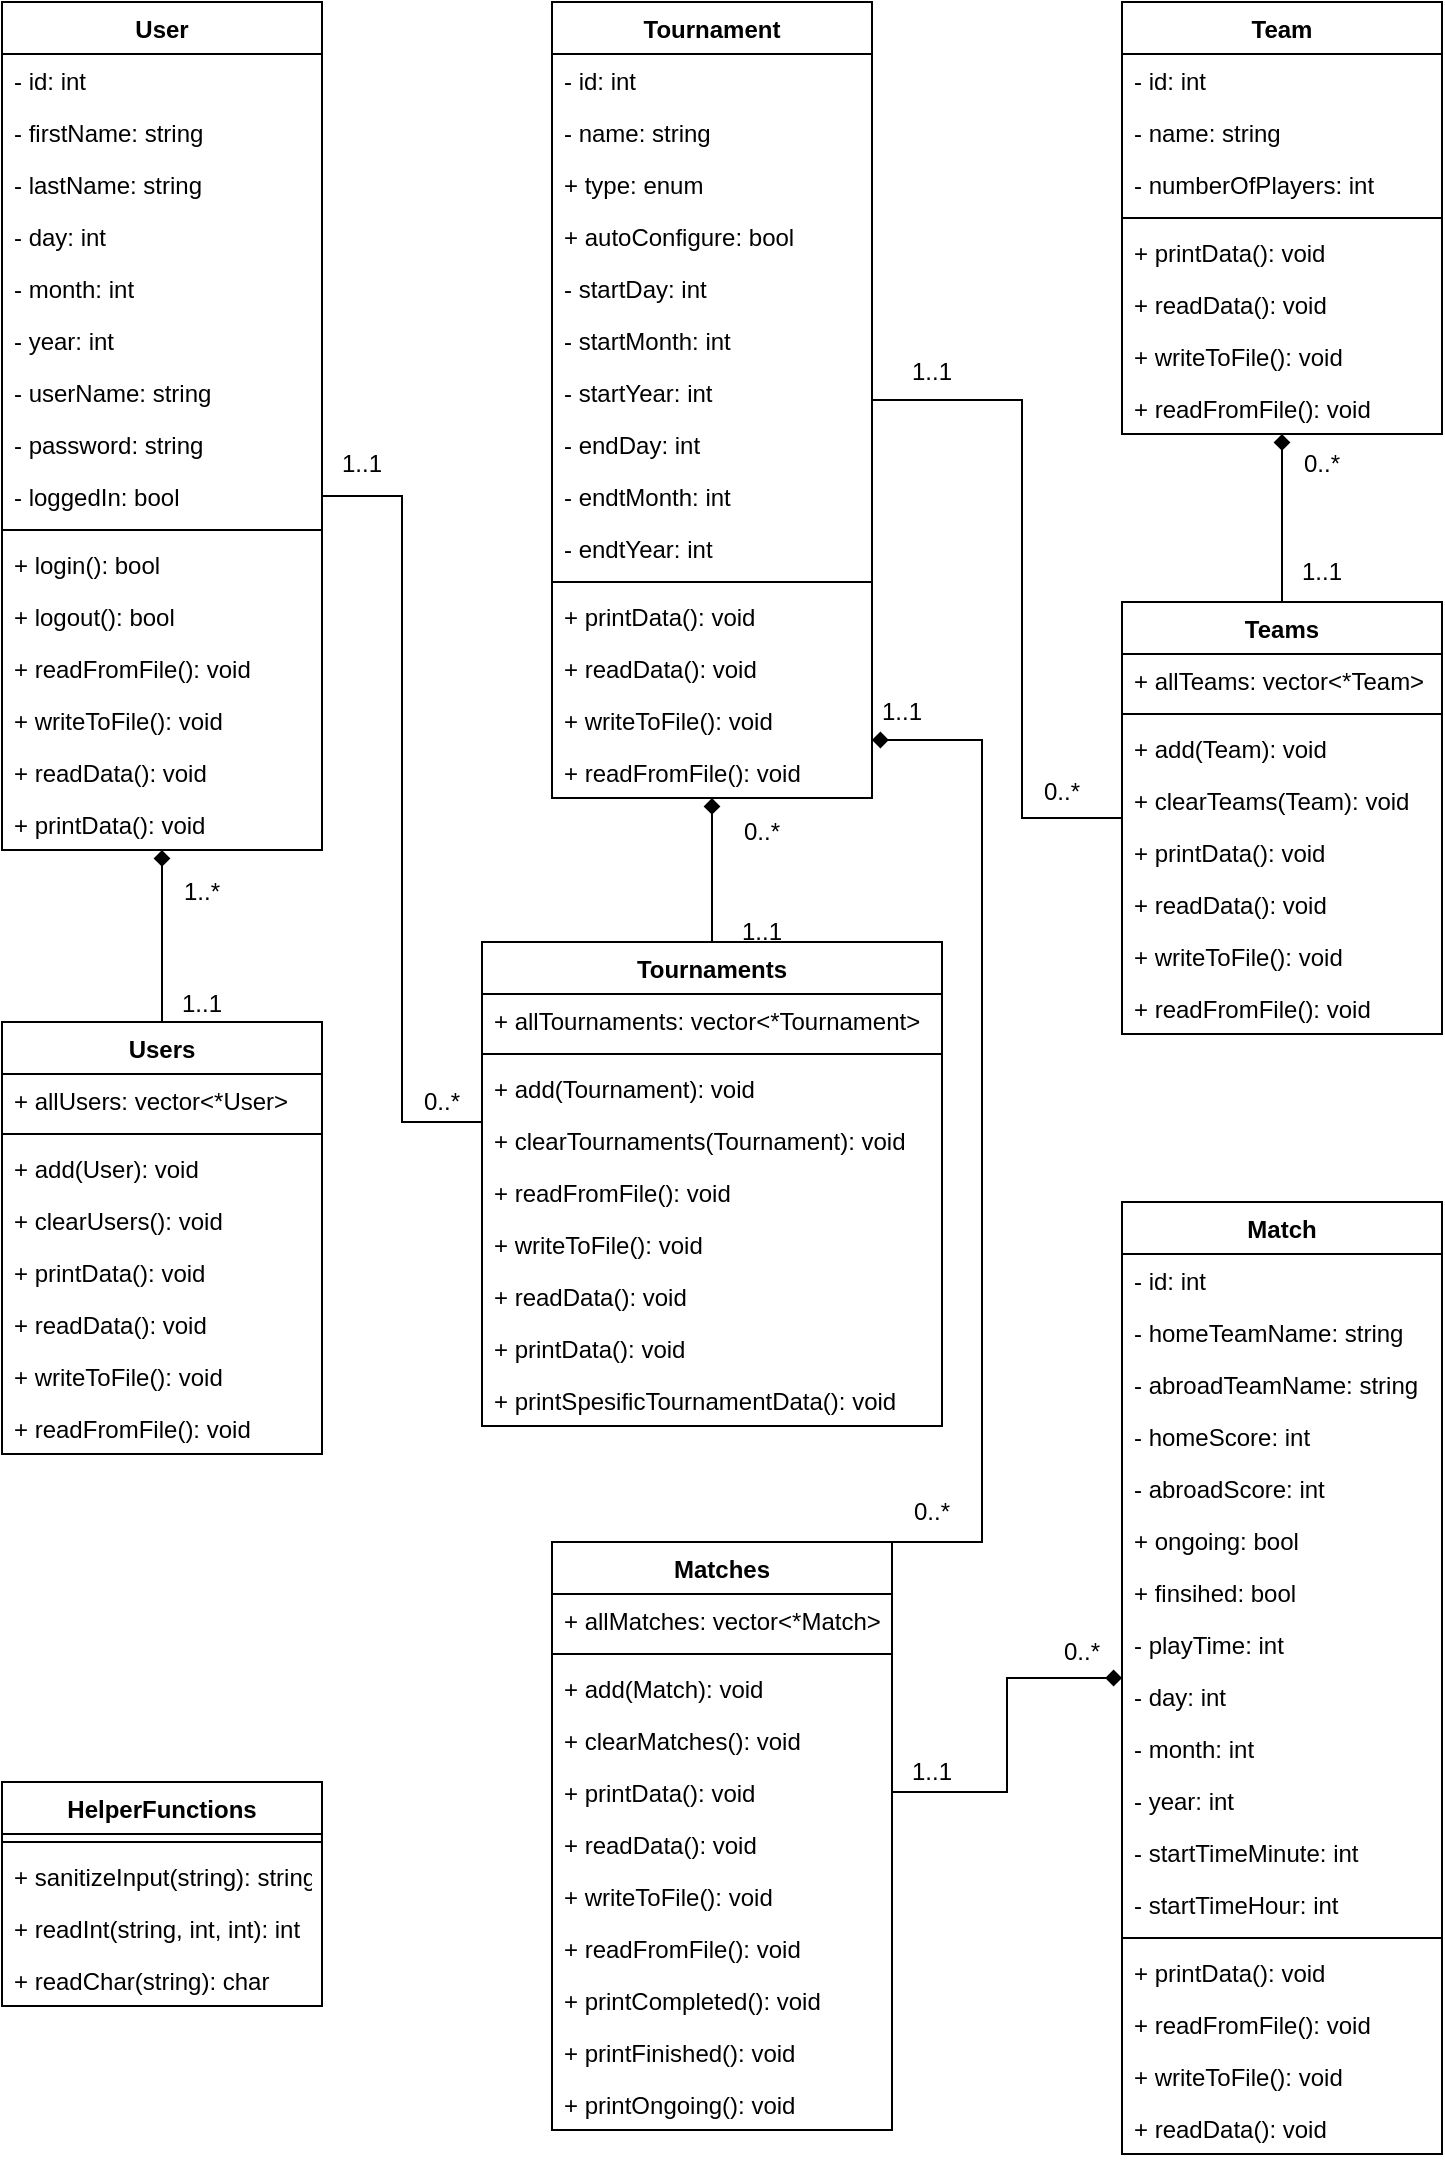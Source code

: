<mxfile version="17.0.0" type="device"><diagram id="5EaNAj9hQ0QKH_b3fFml" name="Page-1"><mxGraphModel dx="1222" dy="1044" grid="1" gridSize="10" guides="1" tooltips="1" connect="1" arrows="1" fold="1" page="1" pageScale="1" pageWidth="850" pageHeight="1100" math="0" shadow="0"><root><mxCell id="0"/><mxCell id="1" parent="0"/><mxCell id="9St6YPNGkB5HD_ekMzAi-1" value="User" style="swimlane;fontStyle=1;align=center;verticalAlign=top;childLayout=stackLayout;horizontal=1;startSize=26;horizontalStack=0;resizeParent=1;resizeParentMax=0;resizeLast=0;collapsible=1;marginBottom=0;" parent="1" vertex="1"><mxGeometry width="160" height="424" as="geometry"/></mxCell><mxCell id="9St6YPNGkB5HD_ekMzAi-6" value="- id: int" style="text;strokeColor=none;fillColor=none;align=left;verticalAlign=top;spacingLeft=4;spacingRight=4;overflow=hidden;rotatable=0;points=[[0,0.5],[1,0.5]];portConstraint=eastwest;" parent="9St6YPNGkB5HD_ekMzAi-1" vertex="1"><mxGeometry y="26" width="160" height="26" as="geometry"/></mxCell><mxCell id="9St6YPNGkB5HD_ekMzAi-2" value="- firstName: string" style="text;strokeColor=none;fillColor=none;align=left;verticalAlign=top;spacingLeft=4;spacingRight=4;overflow=hidden;rotatable=0;points=[[0,0.5],[1,0.5]];portConstraint=eastwest;" parent="9St6YPNGkB5HD_ekMzAi-1" vertex="1"><mxGeometry y="52" width="160" height="26" as="geometry"/></mxCell><mxCell id="9St6YPNGkB5HD_ekMzAi-5" value="- lastName: string" style="text;strokeColor=none;fillColor=none;align=left;verticalAlign=top;spacingLeft=4;spacingRight=4;overflow=hidden;rotatable=0;points=[[0,0.5],[1,0.5]];portConstraint=eastwest;" parent="9St6YPNGkB5HD_ekMzAi-1" vertex="1"><mxGeometry y="78" width="160" height="26" as="geometry"/></mxCell><mxCell id="9St6YPNGkB5HD_ekMzAi-7" value="- day: int" style="text;strokeColor=none;fillColor=none;align=left;verticalAlign=top;spacingLeft=4;spacingRight=4;overflow=hidden;rotatable=0;points=[[0,0.5],[1,0.5]];portConstraint=eastwest;" parent="9St6YPNGkB5HD_ekMzAi-1" vertex="1"><mxGeometry y="104" width="160" height="26" as="geometry"/></mxCell><mxCell id="9St6YPNGkB5HD_ekMzAi-8" value="- month: int" style="text;strokeColor=none;fillColor=none;align=left;verticalAlign=top;spacingLeft=4;spacingRight=4;overflow=hidden;rotatable=0;points=[[0,0.5],[1,0.5]];portConstraint=eastwest;" parent="9St6YPNGkB5HD_ekMzAi-1" vertex="1"><mxGeometry y="130" width="160" height="26" as="geometry"/></mxCell><mxCell id="9St6YPNGkB5HD_ekMzAi-9" value="- year: int" style="text;strokeColor=none;fillColor=none;align=left;verticalAlign=top;spacingLeft=4;spacingRight=4;overflow=hidden;rotatable=0;points=[[0,0.5],[1,0.5]];portConstraint=eastwest;" parent="9St6YPNGkB5HD_ekMzAi-1" vertex="1"><mxGeometry y="156" width="160" height="26" as="geometry"/></mxCell><mxCell id="9St6YPNGkB5HD_ekMzAi-10" value="- userName: string" style="text;strokeColor=none;fillColor=none;align=left;verticalAlign=top;spacingLeft=4;spacingRight=4;overflow=hidden;rotatable=0;points=[[0,0.5],[1,0.5]];portConstraint=eastwest;" parent="9St6YPNGkB5HD_ekMzAi-1" vertex="1"><mxGeometry y="182" width="160" height="26" as="geometry"/></mxCell><mxCell id="9St6YPNGkB5HD_ekMzAi-11" value="- password: string" style="text;strokeColor=none;fillColor=none;align=left;verticalAlign=top;spacingLeft=4;spacingRight=4;overflow=hidden;rotatable=0;points=[[0,0.5],[1,0.5]];portConstraint=eastwest;" parent="9St6YPNGkB5HD_ekMzAi-1" vertex="1"><mxGeometry y="208" width="160" height="26" as="geometry"/></mxCell><mxCell id="tJTsJvtGhlIFvIkA7RB7-1" value="- loggedIn: bool" style="text;strokeColor=none;fillColor=none;align=left;verticalAlign=top;spacingLeft=4;spacingRight=4;overflow=hidden;rotatable=0;points=[[0,0.5],[1,0.5]];portConstraint=eastwest;" vertex="1" parent="9St6YPNGkB5HD_ekMzAi-1"><mxGeometry y="234" width="160" height="26" as="geometry"/></mxCell><mxCell id="9St6YPNGkB5HD_ekMzAi-3" value="" style="line;strokeWidth=1;fillColor=none;align=left;verticalAlign=middle;spacingTop=-1;spacingLeft=3;spacingRight=3;rotatable=0;labelPosition=right;points=[];portConstraint=eastwest;" parent="9St6YPNGkB5HD_ekMzAi-1" vertex="1"><mxGeometry y="260" width="160" height="8" as="geometry"/></mxCell><mxCell id="9St6YPNGkB5HD_ekMzAi-4" value="+ login(): bool" style="text;strokeColor=none;fillColor=none;align=left;verticalAlign=top;spacingLeft=4;spacingRight=4;overflow=hidden;rotatable=0;points=[[0,0.5],[1,0.5]];portConstraint=eastwest;" parent="9St6YPNGkB5HD_ekMzAi-1" vertex="1"><mxGeometry y="268" width="160" height="26" as="geometry"/></mxCell><mxCell id="9St6YPNGkB5HD_ekMzAi-17" value="+ logout(): bool" style="text;strokeColor=none;fillColor=none;align=left;verticalAlign=top;spacingLeft=4;spacingRight=4;overflow=hidden;rotatable=0;points=[[0,0.5],[1,0.5]];portConstraint=eastwest;" parent="9St6YPNGkB5HD_ekMzAi-1" vertex="1"><mxGeometry y="294" width="160" height="26" as="geometry"/></mxCell><mxCell id="9St6YPNGkB5HD_ekMzAi-14" value="+ readFromFile(): void" style="text;strokeColor=none;fillColor=none;align=left;verticalAlign=top;spacingLeft=4;spacingRight=4;overflow=hidden;rotatable=0;points=[[0,0.5],[1,0.5]];portConstraint=eastwest;" parent="9St6YPNGkB5HD_ekMzAi-1" vertex="1"><mxGeometry y="320" width="160" height="26" as="geometry"/></mxCell><mxCell id="9St6YPNGkB5HD_ekMzAi-13" value="+ writeToFile(): void" style="text;strokeColor=none;fillColor=none;align=left;verticalAlign=top;spacingLeft=4;spacingRight=4;overflow=hidden;rotatable=0;points=[[0,0.5],[1,0.5]];portConstraint=eastwest;" parent="9St6YPNGkB5HD_ekMzAi-1" vertex="1"><mxGeometry y="346" width="160" height="26" as="geometry"/></mxCell><mxCell id="9St6YPNGkB5HD_ekMzAi-15" value="+ readData(): void" style="text;strokeColor=none;fillColor=none;align=left;verticalAlign=top;spacingLeft=4;spacingRight=4;overflow=hidden;rotatable=0;points=[[0,0.5],[1,0.5]];portConstraint=eastwest;" parent="9St6YPNGkB5HD_ekMzAi-1" vertex="1"><mxGeometry y="372" width="160" height="26" as="geometry"/></mxCell><mxCell id="9St6YPNGkB5HD_ekMzAi-16" value="+ printData(): void" style="text;strokeColor=none;fillColor=none;align=left;verticalAlign=top;spacingLeft=4;spacingRight=4;overflow=hidden;rotatable=0;points=[[0,0.5],[1,0.5]];portConstraint=eastwest;" parent="9St6YPNGkB5HD_ekMzAi-1" vertex="1"><mxGeometry y="398" width="160" height="26" as="geometry"/></mxCell><mxCell id="tJTsJvtGhlIFvIkA7RB7-7" style="edgeStyle=orthogonalEdgeStyle;rounded=0;orthogonalLoop=1;jettySize=auto;html=1;entryX=0.5;entryY=1;entryDx=0;entryDy=0;endArrow=diamond;endFill=1;" edge="1" parent="1" source="9St6YPNGkB5HD_ekMzAi-18" target="9St6YPNGkB5HD_ekMzAi-1"><mxGeometry relative="1" as="geometry"/></mxCell><mxCell id="9St6YPNGkB5HD_ekMzAi-18" value="Users" style="swimlane;fontStyle=1;align=center;verticalAlign=top;childLayout=stackLayout;horizontal=1;startSize=26;horizontalStack=0;resizeParent=1;resizeParentMax=0;resizeLast=0;collapsible=1;marginBottom=0;" parent="1" vertex="1"><mxGeometry y="510" width="160" height="216" as="geometry"/></mxCell><mxCell id="9St6YPNGkB5HD_ekMzAi-19" value="+ allUsers: vector&lt;*User&gt;" style="text;strokeColor=none;fillColor=none;align=left;verticalAlign=top;spacingLeft=4;spacingRight=4;overflow=hidden;rotatable=0;points=[[0,0.5],[1,0.5]];portConstraint=eastwest;" parent="9St6YPNGkB5HD_ekMzAi-18" vertex="1"><mxGeometry y="26" width="160" height="26" as="geometry"/></mxCell><mxCell id="9St6YPNGkB5HD_ekMzAi-20" value="" style="line;strokeWidth=1;fillColor=none;align=left;verticalAlign=middle;spacingTop=-1;spacingLeft=3;spacingRight=3;rotatable=0;labelPosition=right;points=[];portConstraint=eastwest;" parent="9St6YPNGkB5HD_ekMzAi-18" vertex="1"><mxGeometry y="52" width="160" height="8" as="geometry"/></mxCell><mxCell id="9St6YPNGkB5HD_ekMzAi-21" value="+ add(User): void" style="text;strokeColor=none;fillColor=none;align=left;verticalAlign=top;spacingLeft=4;spacingRight=4;overflow=hidden;rotatable=0;points=[[0,0.5],[1,0.5]];portConstraint=eastwest;" parent="9St6YPNGkB5HD_ekMzAi-18" vertex="1"><mxGeometry y="60" width="160" height="26" as="geometry"/></mxCell><mxCell id="9St6YPNGkB5HD_ekMzAi-26" value="+ clearUsers(): void" style="text;strokeColor=none;fillColor=none;align=left;verticalAlign=top;spacingLeft=4;spacingRight=4;overflow=hidden;rotatable=0;points=[[0,0.5],[1,0.5]];portConstraint=eastwest;" parent="9St6YPNGkB5HD_ekMzAi-18" vertex="1"><mxGeometry y="86" width="160" height="26" as="geometry"/></mxCell><mxCell id="tJTsJvtGhlIFvIkA7RB7-5" value="+ printData(): void" style="text;strokeColor=none;fillColor=none;align=left;verticalAlign=top;spacingLeft=4;spacingRight=4;overflow=hidden;rotatable=0;points=[[0,0.5],[1,0.5]];portConstraint=eastwest;" vertex="1" parent="9St6YPNGkB5HD_ekMzAi-18"><mxGeometry y="112" width="160" height="26" as="geometry"/></mxCell><mxCell id="tJTsJvtGhlIFvIkA7RB7-4" value="+ readData(): void" style="text;strokeColor=none;fillColor=none;align=left;verticalAlign=top;spacingLeft=4;spacingRight=4;overflow=hidden;rotatable=0;points=[[0,0.5],[1,0.5]];portConstraint=eastwest;" vertex="1" parent="9St6YPNGkB5HD_ekMzAi-18"><mxGeometry y="138" width="160" height="26" as="geometry"/></mxCell><mxCell id="tJTsJvtGhlIFvIkA7RB7-3" value="+ writeToFile(): void" style="text;strokeColor=none;fillColor=none;align=left;verticalAlign=top;spacingLeft=4;spacingRight=4;overflow=hidden;rotatable=0;points=[[0,0.5],[1,0.5]];portConstraint=eastwest;" vertex="1" parent="9St6YPNGkB5HD_ekMzAi-18"><mxGeometry y="164" width="160" height="26" as="geometry"/></mxCell><mxCell id="tJTsJvtGhlIFvIkA7RB7-2" value="+ readFromFile(): void" style="text;strokeColor=none;fillColor=none;align=left;verticalAlign=top;spacingLeft=4;spacingRight=4;overflow=hidden;rotatable=0;points=[[0,0.5],[1,0.5]];portConstraint=eastwest;" vertex="1" parent="9St6YPNGkB5HD_ekMzAi-18"><mxGeometry y="190" width="160" height="26" as="geometry"/></mxCell><mxCell id="9St6YPNGkB5HD_ekMzAi-22" value="HelperFunctions" style="swimlane;fontStyle=1;align=center;verticalAlign=top;childLayout=stackLayout;horizontal=1;startSize=26;horizontalStack=0;resizeParent=1;resizeParentMax=0;resizeLast=0;collapsible=1;marginBottom=0;" parent="1" vertex="1"><mxGeometry y="890" width="160" height="112" as="geometry"/></mxCell><mxCell id="9St6YPNGkB5HD_ekMzAi-24" value="" style="line;strokeWidth=1;fillColor=none;align=left;verticalAlign=middle;spacingTop=-1;spacingLeft=3;spacingRight=3;rotatable=0;labelPosition=right;points=[];portConstraint=eastwest;" parent="9St6YPNGkB5HD_ekMzAi-22" vertex="1"><mxGeometry y="26" width="160" height="8" as="geometry"/></mxCell><mxCell id="9St6YPNGkB5HD_ekMzAi-25" value="+ sanitizeInput(string): string" style="text;strokeColor=none;fillColor=none;align=left;verticalAlign=top;spacingLeft=4;spacingRight=4;overflow=hidden;rotatable=0;points=[[0,0.5],[1,0.5]];portConstraint=eastwest;" parent="9St6YPNGkB5HD_ekMzAi-22" vertex="1"><mxGeometry y="34" width="160" height="26" as="geometry"/></mxCell><mxCell id="9St6YPNGkB5HD_ekMzAi-27" value="+ readInt(string, int, int): int" style="text;strokeColor=none;fillColor=none;align=left;verticalAlign=top;spacingLeft=4;spacingRight=4;overflow=hidden;rotatable=0;points=[[0,0.5],[1,0.5]];portConstraint=eastwest;" parent="9St6YPNGkB5HD_ekMzAi-22" vertex="1"><mxGeometry y="60" width="160" height="26" as="geometry"/></mxCell><mxCell id="9St6YPNGkB5HD_ekMzAi-28" value="+ readChar(string): char" style="text;strokeColor=none;fillColor=none;align=left;verticalAlign=top;spacingLeft=4;spacingRight=4;overflow=hidden;rotatable=0;points=[[0,0.5],[1,0.5]];portConstraint=eastwest;" parent="9St6YPNGkB5HD_ekMzAi-22" vertex="1"><mxGeometry y="86" width="160" height="26" as="geometry"/></mxCell><mxCell id="tJTsJvtGhlIFvIkA7RB7-95" style="edgeStyle=orthogonalEdgeStyle;rounded=0;orthogonalLoop=1;jettySize=auto;html=1;endArrow=none;endFill=0;" edge="1" parent="1" source="tJTsJvtGhlIFvIkA7RB7-8" target="tJTsJvtGhlIFvIkA7RB7-46"><mxGeometry relative="1" as="geometry"><Array as="points"><mxPoint x="510" y="199"/><mxPoint x="510" y="408"/></Array></mxGeometry></mxCell><mxCell id="tJTsJvtGhlIFvIkA7RB7-8" value="Tournament" style="swimlane;fontStyle=1;align=center;verticalAlign=top;childLayout=stackLayout;horizontal=1;startSize=26;horizontalStack=0;resizeParent=1;resizeParentMax=0;resizeLast=0;collapsible=1;marginBottom=0;" vertex="1" parent="1"><mxGeometry x="275" width="160" height="398" as="geometry"/></mxCell><mxCell id="tJTsJvtGhlIFvIkA7RB7-9" value="- id: int" style="text;strokeColor=none;fillColor=none;align=left;verticalAlign=top;spacingLeft=4;spacingRight=4;overflow=hidden;rotatable=0;points=[[0,0.5],[1,0.5]];portConstraint=eastwest;" vertex="1" parent="tJTsJvtGhlIFvIkA7RB7-8"><mxGeometry y="26" width="160" height="26" as="geometry"/></mxCell><mxCell id="tJTsJvtGhlIFvIkA7RB7-12" value="- name: string" style="text;strokeColor=none;fillColor=none;align=left;verticalAlign=top;spacingLeft=4;spacingRight=4;overflow=hidden;rotatable=0;points=[[0,0.5],[1,0.5]];portConstraint=eastwest;" vertex="1" parent="tJTsJvtGhlIFvIkA7RB7-8"><mxGeometry y="52" width="160" height="26" as="geometry"/></mxCell><mxCell id="tJTsJvtGhlIFvIkA7RB7-87" value="+ type: enum" style="text;strokeColor=none;fillColor=none;align=left;verticalAlign=top;spacingLeft=4;spacingRight=4;overflow=hidden;rotatable=0;points=[[0,0.5],[1,0.5]];portConstraint=eastwest;" vertex="1" parent="tJTsJvtGhlIFvIkA7RB7-8"><mxGeometry y="78" width="160" height="26" as="geometry"/></mxCell><mxCell id="tJTsJvtGhlIFvIkA7RB7-88" value="+ autoConfigure: bool" style="text;strokeColor=none;fillColor=none;align=left;verticalAlign=top;spacingLeft=4;spacingRight=4;overflow=hidden;rotatable=0;points=[[0,0.5],[1,0.5]];portConstraint=eastwest;" vertex="1" parent="tJTsJvtGhlIFvIkA7RB7-8"><mxGeometry y="104" width="160" height="26" as="geometry"/></mxCell><mxCell id="tJTsJvtGhlIFvIkA7RB7-15" value="- startDay: int" style="text;strokeColor=none;fillColor=none;align=left;verticalAlign=top;spacingLeft=4;spacingRight=4;overflow=hidden;rotatable=0;points=[[0,0.5],[1,0.5]];portConstraint=eastwest;" vertex="1" parent="tJTsJvtGhlIFvIkA7RB7-8"><mxGeometry y="130" width="160" height="26" as="geometry"/></mxCell><mxCell id="tJTsJvtGhlIFvIkA7RB7-16" value="- startMonth: int" style="text;strokeColor=none;fillColor=none;align=left;verticalAlign=top;spacingLeft=4;spacingRight=4;overflow=hidden;rotatable=0;points=[[0,0.5],[1,0.5]];portConstraint=eastwest;" vertex="1" parent="tJTsJvtGhlIFvIkA7RB7-8"><mxGeometry y="156" width="160" height="26" as="geometry"/></mxCell><mxCell id="tJTsJvtGhlIFvIkA7RB7-17" value="- startYear: int" style="text;strokeColor=none;fillColor=none;align=left;verticalAlign=top;spacingLeft=4;spacingRight=4;overflow=hidden;rotatable=0;points=[[0,0.5],[1,0.5]];portConstraint=eastwest;" vertex="1" parent="tJTsJvtGhlIFvIkA7RB7-8"><mxGeometry y="182" width="160" height="26" as="geometry"/></mxCell><mxCell id="tJTsJvtGhlIFvIkA7RB7-18" value="- endDay: int" style="text;strokeColor=none;fillColor=none;align=left;verticalAlign=top;spacingLeft=4;spacingRight=4;overflow=hidden;rotatable=0;points=[[0,0.5],[1,0.5]];portConstraint=eastwest;" vertex="1" parent="tJTsJvtGhlIFvIkA7RB7-8"><mxGeometry y="208" width="160" height="26" as="geometry"/></mxCell><mxCell id="tJTsJvtGhlIFvIkA7RB7-19" value="- endtMonth: int" style="text;strokeColor=none;fillColor=none;align=left;verticalAlign=top;spacingLeft=4;spacingRight=4;overflow=hidden;rotatable=0;points=[[0,0.5],[1,0.5]];portConstraint=eastwest;" vertex="1" parent="tJTsJvtGhlIFvIkA7RB7-8"><mxGeometry y="234" width="160" height="26" as="geometry"/></mxCell><mxCell id="tJTsJvtGhlIFvIkA7RB7-20" value="- endtYear: int" style="text;strokeColor=none;fillColor=none;align=left;verticalAlign=top;spacingLeft=4;spacingRight=4;overflow=hidden;rotatable=0;points=[[0,0.5],[1,0.5]];portConstraint=eastwest;" vertex="1" parent="tJTsJvtGhlIFvIkA7RB7-8"><mxGeometry y="260" width="160" height="26" as="geometry"/></mxCell><mxCell id="tJTsJvtGhlIFvIkA7RB7-10" value="" style="line;strokeWidth=1;fillColor=none;align=left;verticalAlign=middle;spacingTop=-1;spacingLeft=3;spacingRight=3;rotatable=0;labelPosition=right;points=[];portConstraint=eastwest;" vertex="1" parent="tJTsJvtGhlIFvIkA7RB7-8"><mxGeometry y="286" width="160" height="8" as="geometry"/></mxCell><mxCell id="tJTsJvtGhlIFvIkA7RB7-24" value="+ printData(): void" style="text;strokeColor=none;fillColor=none;align=left;verticalAlign=top;spacingLeft=4;spacingRight=4;overflow=hidden;rotatable=0;points=[[0,0.5],[1,0.5]];portConstraint=eastwest;" vertex="1" parent="tJTsJvtGhlIFvIkA7RB7-8"><mxGeometry y="294" width="160" height="26" as="geometry"/></mxCell><mxCell id="tJTsJvtGhlIFvIkA7RB7-23" value="+ readData(): void" style="text;strokeColor=none;fillColor=none;align=left;verticalAlign=top;spacingLeft=4;spacingRight=4;overflow=hidden;rotatable=0;points=[[0,0.5],[1,0.5]];portConstraint=eastwest;" vertex="1" parent="tJTsJvtGhlIFvIkA7RB7-8"><mxGeometry y="320" width="160" height="26" as="geometry"/></mxCell><mxCell id="tJTsJvtGhlIFvIkA7RB7-22" value="+ writeToFile(): void" style="text;strokeColor=none;fillColor=none;align=left;verticalAlign=top;spacingLeft=4;spacingRight=4;overflow=hidden;rotatable=0;points=[[0,0.5],[1,0.5]];portConstraint=eastwest;" vertex="1" parent="tJTsJvtGhlIFvIkA7RB7-8"><mxGeometry y="346" width="160" height="26" as="geometry"/></mxCell><mxCell id="tJTsJvtGhlIFvIkA7RB7-21" value="+ readFromFile(): void" style="text;strokeColor=none;fillColor=none;align=left;verticalAlign=top;spacingLeft=4;spacingRight=4;overflow=hidden;rotatable=0;points=[[0,0.5],[1,0.5]];portConstraint=eastwest;" vertex="1" parent="tJTsJvtGhlIFvIkA7RB7-8"><mxGeometry y="372" width="160" height="26" as="geometry"/></mxCell><mxCell id="tJTsJvtGhlIFvIkA7RB7-35" style="edgeStyle=orthogonalEdgeStyle;rounded=0;orthogonalLoop=1;jettySize=auto;html=1;entryX=0.5;entryY=1;entryDx=0;entryDy=0;endArrow=diamond;endFill=1;" edge="1" parent="1" source="tJTsJvtGhlIFvIkA7RB7-25" target="tJTsJvtGhlIFvIkA7RB7-8"><mxGeometry relative="1" as="geometry"/></mxCell><mxCell id="tJTsJvtGhlIFvIkA7RB7-25" value="Tournaments" style="swimlane;fontStyle=1;align=center;verticalAlign=top;childLayout=stackLayout;horizontal=1;startSize=26;horizontalStack=0;resizeParent=1;resizeParentMax=0;resizeLast=0;collapsible=1;marginBottom=0;" vertex="1" parent="1"><mxGeometry x="240" y="470" width="230" height="242" as="geometry"/></mxCell><mxCell id="tJTsJvtGhlIFvIkA7RB7-26" value="+ allTournaments: vector&lt;*Tournament&gt;" style="text;strokeColor=none;fillColor=none;align=left;verticalAlign=top;spacingLeft=4;spacingRight=4;overflow=hidden;rotatable=0;points=[[0,0.5],[1,0.5]];portConstraint=eastwest;" vertex="1" parent="tJTsJvtGhlIFvIkA7RB7-25"><mxGeometry y="26" width="230" height="26" as="geometry"/></mxCell><mxCell id="tJTsJvtGhlIFvIkA7RB7-27" value="" style="line;strokeWidth=1;fillColor=none;align=left;verticalAlign=middle;spacingTop=-1;spacingLeft=3;spacingRight=3;rotatable=0;labelPosition=right;points=[];portConstraint=eastwest;" vertex="1" parent="tJTsJvtGhlIFvIkA7RB7-25"><mxGeometry y="52" width="230" height="8" as="geometry"/></mxCell><mxCell id="tJTsJvtGhlIFvIkA7RB7-28" value="+ add(Tournament): void" style="text;strokeColor=none;fillColor=none;align=left;verticalAlign=top;spacingLeft=4;spacingRight=4;overflow=hidden;rotatable=0;points=[[0,0.5],[1,0.5]];portConstraint=eastwest;" vertex="1" parent="tJTsJvtGhlIFvIkA7RB7-25"><mxGeometry y="60" width="230" height="26" as="geometry"/></mxCell><mxCell id="tJTsJvtGhlIFvIkA7RB7-30" value="+ clearTournaments(Tournament): void" style="text;strokeColor=none;fillColor=none;align=left;verticalAlign=top;spacingLeft=4;spacingRight=4;overflow=hidden;rotatable=0;points=[[0,0.5],[1,0.5]];portConstraint=eastwest;" vertex="1" parent="tJTsJvtGhlIFvIkA7RB7-25"><mxGeometry y="86" width="230" height="26" as="geometry"/></mxCell><mxCell id="tJTsJvtGhlIFvIkA7RB7-34" value="+ readFromFile(): void" style="text;strokeColor=none;fillColor=none;align=left;verticalAlign=top;spacingLeft=4;spacingRight=4;overflow=hidden;rotatable=0;points=[[0,0.5],[1,0.5]];portConstraint=eastwest;" vertex="1" parent="tJTsJvtGhlIFvIkA7RB7-25"><mxGeometry y="112" width="230" height="26" as="geometry"/></mxCell><mxCell id="tJTsJvtGhlIFvIkA7RB7-33" value="+ writeToFile(): void" style="text;strokeColor=none;fillColor=none;align=left;verticalAlign=top;spacingLeft=4;spacingRight=4;overflow=hidden;rotatable=0;points=[[0,0.5],[1,0.5]];portConstraint=eastwest;" vertex="1" parent="tJTsJvtGhlIFvIkA7RB7-25"><mxGeometry y="138" width="230" height="26" as="geometry"/></mxCell><mxCell id="tJTsJvtGhlIFvIkA7RB7-32" value="+ readData(): void" style="text;strokeColor=none;fillColor=none;align=left;verticalAlign=top;spacingLeft=4;spacingRight=4;overflow=hidden;rotatable=0;points=[[0,0.5],[1,0.5]];portConstraint=eastwest;" vertex="1" parent="tJTsJvtGhlIFvIkA7RB7-25"><mxGeometry y="164" width="230" height="26" as="geometry"/></mxCell><mxCell id="tJTsJvtGhlIFvIkA7RB7-31" value="+ printData(): void" style="text;strokeColor=none;fillColor=none;align=left;verticalAlign=top;spacingLeft=4;spacingRight=4;overflow=hidden;rotatable=0;points=[[0,0.5],[1,0.5]];portConstraint=eastwest;" vertex="1" parent="tJTsJvtGhlIFvIkA7RB7-25"><mxGeometry y="190" width="230" height="26" as="geometry"/></mxCell><mxCell id="tJTsJvtGhlIFvIkA7RB7-110" value="+ printSpesificTournamentData(): void" style="text;strokeColor=none;fillColor=none;align=left;verticalAlign=top;spacingLeft=4;spacingRight=4;overflow=hidden;rotatable=0;points=[[0,0.5],[1,0.5]];portConstraint=eastwest;" vertex="1" parent="tJTsJvtGhlIFvIkA7RB7-25"><mxGeometry y="216" width="230" height="26" as="geometry"/></mxCell><mxCell id="tJTsJvtGhlIFvIkA7RB7-36" value="Team" style="swimlane;fontStyle=1;align=center;verticalAlign=top;childLayout=stackLayout;horizontal=1;startSize=26;horizontalStack=0;resizeParent=1;resizeParentMax=0;resizeLast=0;collapsible=1;marginBottom=0;" vertex="1" parent="1"><mxGeometry x="560" width="160" height="216" as="geometry"/></mxCell><mxCell id="tJTsJvtGhlIFvIkA7RB7-37" value="- id: int" style="text;strokeColor=none;fillColor=none;align=left;verticalAlign=top;spacingLeft=4;spacingRight=4;overflow=hidden;rotatable=0;points=[[0,0.5],[1,0.5]];portConstraint=eastwest;" vertex="1" parent="tJTsJvtGhlIFvIkA7RB7-36"><mxGeometry y="26" width="160" height="26" as="geometry"/></mxCell><mxCell id="tJTsJvtGhlIFvIkA7RB7-40" value="- name: string" style="text;strokeColor=none;fillColor=none;align=left;verticalAlign=top;spacingLeft=4;spacingRight=4;overflow=hidden;rotatable=0;points=[[0,0.5],[1,0.5]];portConstraint=eastwest;" vertex="1" parent="tJTsJvtGhlIFvIkA7RB7-36"><mxGeometry y="52" width="160" height="26" as="geometry"/></mxCell><mxCell id="tJTsJvtGhlIFvIkA7RB7-41" value="- numberOfPlayers: int" style="text;strokeColor=none;fillColor=none;align=left;verticalAlign=top;spacingLeft=4;spacingRight=4;overflow=hidden;rotatable=0;points=[[0,0.5],[1,0.5]];portConstraint=eastwest;" vertex="1" parent="tJTsJvtGhlIFvIkA7RB7-36"><mxGeometry y="78" width="160" height="26" as="geometry"/></mxCell><mxCell id="tJTsJvtGhlIFvIkA7RB7-38" value="" style="line;strokeWidth=1;fillColor=none;align=left;verticalAlign=middle;spacingTop=-1;spacingLeft=3;spacingRight=3;rotatable=0;labelPosition=right;points=[];portConstraint=eastwest;" vertex="1" parent="tJTsJvtGhlIFvIkA7RB7-36"><mxGeometry y="104" width="160" height="8" as="geometry"/></mxCell><mxCell id="tJTsJvtGhlIFvIkA7RB7-42" value="+ printData(): void" style="text;strokeColor=none;fillColor=none;align=left;verticalAlign=top;spacingLeft=4;spacingRight=4;overflow=hidden;rotatable=0;points=[[0,0.5],[1,0.5]];portConstraint=eastwest;" vertex="1" parent="tJTsJvtGhlIFvIkA7RB7-36"><mxGeometry y="112" width="160" height="26" as="geometry"/></mxCell><mxCell id="tJTsJvtGhlIFvIkA7RB7-43" value="+ readData(): void" style="text;strokeColor=none;fillColor=none;align=left;verticalAlign=top;spacingLeft=4;spacingRight=4;overflow=hidden;rotatable=0;points=[[0,0.5],[1,0.5]];portConstraint=eastwest;" vertex="1" parent="tJTsJvtGhlIFvIkA7RB7-36"><mxGeometry y="138" width="160" height="26" as="geometry"/></mxCell><mxCell id="tJTsJvtGhlIFvIkA7RB7-44" value="+ writeToFile(): void" style="text;strokeColor=none;fillColor=none;align=left;verticalAlign=top;spacingLeft=4;spacingRight=4;overflow=hidden;rotatable=0;points=[[0,0.5],[1,0.5]];portConstraint=eastwest;" vertex="1" parent="tJTsJvtGhlIFvIkA7RB7-36"><mxGeometry y="164" width="160" height="26" as="geometry"/></mxCell><mxCell id="tJTsJvtGhlIFvIkA7RB7-45" value="+ readFromFile(): void" style="text;strokeColor=none;fillColor=none;align=left;verticalAlign=top;spacingLeft=4;spacingRight=4;overflow=hidden;rotatable=0;points=[[0,0.5],[1,0.5]];portConstraint=eastwest;" vertex="1" parent="tJTsJvtGhlIFvIkA7RB7-36"><mxGeometry y="190" width="160" height="26" as="geometry"/></mxCell><mxCell id="tJTsJvtGhlIFvIkA7RB7-86" style="edgeStyle=orthogonalEdgeStyle;rounded=0;orthogonalLoop=1;jettySize=auto;html=1;entryX=0.5;entryY=1;entryDx=0;entryDy=0;endArrow=diamond;endFill=1;" edge="1" parent="1" source="tJTsJvtGhlIFvIkA7RB7-46" target="tJTsJvtGhlIFvIkA7RB7-36"><mxGeometry relative="1" as="geometry"/></mxCell><mxCell id="tJTsJvtGhlIFvIkA7RB7-46" value="Teams" style="swimlane;fontStyle=1;align=center;verticalAlign=top;childLayout=stackLayout;horizontal=1;startSize=26;horizontalStack=0;resizeParent=1;resizeParentMax=0;resizeLast=0;collapsible=1;marginBottom=0;" vertex="1" parent="1"><mxGeometry x="560" y="300" width="160" height="216" as="geometry"/></mxCell><mxCell id="tJTsJvtGhlIFvIkA7RB7-47" value="+ allTeams: vector&lt;*Team&gt;" style="text;strokeColor=none;fillColor=none;align=left;verticalAlign=top;spacingLeft=4;spacingRight=4;overflow=hidden;rotatable=0;points=[[0,0.5],[1,0.5]];portConstraint=eastwest;" vertex="1" parent="tJTsJvtGhlIFvIkA7RB7-46"><mxGeometry y="26" width="160" height="26" as="geometry"/></mxCell><mxCell id="tJTsJvtGhlIFvIkA7RB7-48" value="" style="line;strokeWidth=1;fillColor=none;align=left;verticalAlign=middle;spacingTop=-1;spacingLeft=3;spacingRight=3;rotatable=0;labelPosition=right;points=[];portConstraint=eastwest;" vertex="1" parent="tJTsJvtGhlIFvIkA7RB7-46"><mxGeometry y="52" width="160" height="8" as="geometry"/></mxCell><mxCell id="tJTsJvtGhlIFvIkA7RB7-50" value="+ add(Team): void" style="text;strokeColor=none;fillColor=none;align=left;verticalAlign=top;spacingLeft=4;spacingRight=4;overflow=hidden;rotatable=0;points=[[0,0.5],[1,0.5]];portConstraint=eastwest;" vertex="1" parent="tJTsJvtGhlIFvIkA7RB7-46"><mxGeometry y="60" width="160" height="26" as="geometry"/></mxCell><mxCell id="tJTsJvtGhlIFvIkA7RB7-51" value="+ clearTeams(Team): void" style="text;strokeColor=none;fillColor=none;align=left;verticalAlign=top;spacingLeft=4;spacingRight=4;overflow=hidden;rotatable=0;points=[[0,0.5],[1,0.5]];portConstraint=eastwest;" vertex="1" parent="tJTsJvtGhlIFvIkA7RB7-46"><mxGeometry y="86" width="160" height="26" as="geometry"/></mxCell><mxCell id="tJTsJvtGhlIFvIkA7RB7-55" value="+ printData(): void" style="text;strokeColor=none;fillColor=none;align=left;verticalAlign=top;spacingLeft=4;spacingRight=4;overflow=hidden;rotatable=0;points=[[0,0.5],[1,0.5]];portConstraint=eastwest;" vertex="1" parent="tJTsJvtGhlIFvIkA7RB7-46"><mxGeometry y="112" width="160" height="26" as="geometry"/></mxCell><mxCell id="tJTsJvtGhlIFvIkA7RB7-54" value="+ readData(): void" style="text;strokeColor=none;fillColor=none;align=left;verticalAlign=top;spacingLeft=4;spacingRight=4;overflow=hidden;rotatable=0;points=[[0,0.5],[1,0.5]];portConstraint=eastwest;" vertex="1" parent="tJTsJvtGhlIFvIkA7RB7-46"><mxGeometry y="138" width="160" height="26" as="geometry"/></mxCell><mxCell id="tJTsJvtGhlIFvIkA7RB7-53" value="+ writeToFile(): void" style="text;strokeColor=none;fillColor=none;align=left;verticalAlign=top;spacingLeft=4;spacingRight=4;overflow=hidden;rotatable=0;points=[[0,0.5],[1,0.5]];portConstraint=eastwest;" vertex="1" parent="tJTsJvtGhlIFvIkA7RB7-46"><mxGeometry y="164" width="160" height="26" as="geometry"/></mxCell><mxCell id="tJTsJvtGhlIFvIkA7RB7-52" value="+ readFromFile(): void" style="text;strokeColor=none;fillColor=none;align=left;verticalAlign=top;spacingLeft=4;spacingRight=4;overflow=hidden;rotatable=0;points=[[0,0.5],[1,0.5]];portConstraint=eastwest;" vertex="1" parent="tJTsJvtGhlIFvIkA7RB7-46"><mxGeometry y="190" width="160" height="26" as="geometry"/></mxCell><mxCell id="tJTsJvtGhlIFvIkA7RB7-90" style="edgeStyle=orthogonalEdgeStyle;rounded=0;orthogonalLoop=1;jettySize=auto;html=1;endArrow=diamond;endFill=1;jumpStyle=arc;" edge="1" parent="1" source="tJTsJvtGhlIFvIkA7RB7-77" target="tJTsJvtGhlIFvIkA7RB7-8"><mxGeometry relative="1" as="geometry"><Array as="points"><mxPoint x="490" y="770"/><mxPoint x="490" y="369"/></Array></mxGeometry></mxCell><mxCell id="tJTsJvtGhlIFvIkA7RB7-56" value="Match" style="swimlane;fontStyle=1;align=center;verticalAlign=top;childLayout=stackLayout;horizontal=1;startSize=26;horizontalStack=0;resizeParent=1;resizeParentMax=0;resizeLast=0;collapsible=1;marginBottom=0;" vertex="1" parent="1"><mxGeometry x="560" y="600" width="160" height="476" as="geometry"/></mxCell><mxCell id="tJTsJvtGhlIFvIkA7RB7-60" value="- id: int" style="text;strokeColor=none;fillColor=none;align=left;verticalAlign=top;spacingLeft=4;spacingRight=4;overflow=hidden;rotatable=0;points=[[0,0.5],[1,0.5]];portConstraint=eastwest;" vertex="1" parent="tJTsJvtGhlIFvIkA7RB7-56"><mxGeometry y="26" width="160" height="26" as="geometry"/></mxCell><mxCell id="tJTsJvtGhlIFvIkA7RB7-61" value="- homeTeamName: string" style="text;strokeColor=none;fillColor=none;align=left;verticalAlign=top;spacingLeft=4;spacingRight=4;overflow=hidden;rotatable=0;points=[[0,0.5],[1,0.5]];portConstraint=eastwest;" vertex="1" parent="tJTsJvtGhlIFvIkA7RB7-56"><mxGeometry y="52" width="160" height="26" as="geometry"/></mxCell><mxCell id="tJTsJvtGhlIFvIkA7RB7-62" value="- abroadTeamName: string" style="text;strokeColor=none;fillColor=none;align=left;verticalAlign=top;spacingLeft=4;spacingRight=4;overflow=hidden;rotatable=0;points=[[0,0.5],[1,0.5]];portConstraint=eastwest;" vertex="1" parent="tJTsJvtGhlIFvIkA7RB7-56"><mxGeometry y="78" width="160" height="26" as="geometry"/></mxCell><mxCell id="tJTsJvtGhlIFvIkA7RB7-63" value="- homeScore: int" style="text;strokeColor=none;fillColor=none;align=left;verticalAlign=top;spacingLeft=4;spacingRight=4;overflow=hidden;rotatable=0;points=[[0,0.5],[1,0.5]];portConstraint=eastwest;" vertex="1" parent="tJTsJvtGhlIFvIkA7RB7-56"><mxGeometry y="104" width="160" height="26" as="geometry"/></mxCell><mxCell id="tJTsJvtGhlIFvIkA7RB7-64" value="- abroadScore: int" style="text;strokeColor=none;fillColor=none;align=left;verticalAlign=top;spacingLeft=4;spacingRight=4;overflow=hidden;rotatable=0;points=[[0,0.5],[1,0.5]];portConstraint=eastwest;" vertex="1" parent="tJTsJvtGhlIFvIkA7RB7-56"><mxGeometry y="130" width="160" height="26" as="geometry"/></mxCell><mxCell id="tJTsJvtGhlIFvIkA7RB7-65" value="+ ongoing: bool" style="text;strokeColor=none;fillColor=none;align=left;verticalAlign=top;spacingLeft=4;spacingRight=4;overflow=hidden;rotatable=0;points=[[0,0.5],[1,0.5]];portConstraint=eastwest;" vertex="1" parent="tJTsJvtGhlIFvIkA7RB7-56"><mxGeometry y="156" width="160" height="26" as="geometry"/></mxCell><mxCell id="tJTsJvtGhlIFvIkA7RB7-66" value="+ finsihed: bool" style="text;strokeColor=none;fillColor=none;align=left;verticalAlign=top;spacingLeft=4;spacingRight=4;overflow=hidden;rotatable=0;points=[[0,0.5],[1,0.5]];portConstraint=eastwest;" vertex="1" parent="tJTsJvtGhlIFvIkA7RB7-56"><mxGeometry y="182" width="160" height="26" as="geometry"/></mxCell><mxCell id="tJTsJvtGhlIFvIkA7RB7-67" value="- playTime: int" style="text;strokeColor=none;fillColor=none;align=left;verticalAlign=top;spacingLeft=4;spacingRight=4;overflow=hidden;rotatable=0;points=[[0,0.5],[1,0.5]];portConstraint=eastwest;" vertex="1" parent="tJTsJvtGhlIFvIkA7RB7-56"><mxGeometry y="208" width="160" height="26" as="geometry"/></mxCell><mxCell id="tJTsJvtGhlIFvIkA7RB7-68" value="- day: int" style="text;strokeColor=none;fillColor=none;align=left;verticalAlign=top;spacingLeft=4;spacingRight=4;overflow=hidden;rotatable=0;points=[[0,0.5],[1,0.5]];portConstraint=eastwest;" vertex="1" parent="tJTsJvtGhlIFvIkA7RB7-56"><mxGeometry y="234" width="160" height="26" as="geometry"/></mxCell><mxCell id="tJTsJvtGhlIFvIkA7RB7-69" value="- month: int" style="text;strokeColor=none;fillColor=none;align=left;verticalAlign=top;spacingLeft=4;spacingRight=4;overflow=hidden;rotatable=0;points=[[0,0.5],[1,0.5]];portConstraint=eastwest;" vertex="1" parent="tJTsJvtGhlIFvIkA7RB7-56"><mxGeometry y="260" width="160" height="26" as="geometry"/></mxCell><mxCell id="tJTsJvtGhlIFvIkA7RB7-70" value="- year: int" style="text;strokeColor=none;fillColor=none;align=left;verticalAlign=top;spacingLeft=4;spacingRight=4;overflow=hidden;rotatable=0;points=[[0,0.5],[1,0.5]];portConstraint=eastwest;" vertex="1" parent="tJTsJvtGhlIFvIkA7RB7-56"><mxGeometry y="286" width="160" height="26" as="geometry"/></mxCell><mxCell id="tJTsJvtGhlIFvIkA7RB7-71" value="- startTimeMinute: int" style="text;strokeColor=none;fillColor=none;align=left;verticalAlign=top;spacingLeft=4;spacingRight=4;overflow=hidden;rotatable=0;points=[[0,0.5],[1,0.5]];portConstraint=eastwest;" vertex="1" parent="tJTsJvtGhlIFvIkA7RB7-56"><mxGeometry y="312" width="160" height="26" as="geometry"/></mxCell><mxCell id="tJTsJvtGhlIFvIkA7RB7-72" value="- startTimeHour: int" style="text;strokeColor=none;fillColor=none;align=left;verticalAlign=top;spacingLeft=4;spacingRight=4;overflow=hidden;rotatable=0;points=[[0,0.5],[1,0.5]];portConstraint=eastwest;" vertex="1" parent="tJTsJvtGhlIFvIkA7RB7-56"><mxGeometry y="338" width="160" height="26" as="geometry"/></mxCell><mxCell id="tJTsJvtGhlIFvIkA7RB7-58" value="" style="line;strokeWidth=1;fillColor=none;align=left;verticalAlign=middle;spacingTop=-1;spacingLeft=3;spacingRight=3;rotatable=0;labelPosition=right;points=[];portConstraint=eastwest;" vertex="1" parent="tJTsJvtGhlIFvIkA7RB7-56"><mxGeometry y="364" width="160" height="8" as="geometry"/></mxCell><mxCell id="tJTsJvtGhlIFvIkA7RB7-73" value="+ printData(): void" style="text;strokeColor=none;fillColor=none;align=left;verticalAlign=top;spacingLeft=4;spacingRight=4;overflow=hidden;rotatable=0;points=[[0,0.5],[1,0.5]];portConstraint=eastwest;" vertex="1" parent="tJTsJvtGhlIFvIkA7RB7-56"><mxGeometry y="372" width="160" height="26" as="geometry"/></mxCell><mxCell id="tJTsJvtGhlIFvIkA7RB7-76" value="+ readFromFile(): void" style="text;strokeColor=none;fillColor=none;align=left;verticalAlign=top;spacingLeft=4;spacingRight=4;overflow=hidden;rotatable=0;points=[[0,0.5],[1,0.5]];portConstraint=eastwest;" vertex="1" parent="tJTsJvtGhlIFvIkA7RB7-56"><mxGeometry y="398" width="160" height="26" as="geometry"/></mxCell><mxCell id="tJTsJvtGhlIFvIkA7RB7-75" value="+ writeToFile(): void" style="text;strokeColor=none;fillColor=none;align=left;verticalAlign=top;spacingLeft=4;spacingRight=4;overflow=hidden;rotatable=0;points=[[0,0.5],[1,0.5]];portConstraint=eastwest;" vertex="1" parent="tJTsJvtGhlIFvIkA7RB7-56"><mxGeometry y="424" width="160" height="26" as="geometry"/></mxCell><mxCell id="tJTsJvtGhlIFvIkA7RB7-74" value="+ readData(): void" style="text;strokeColor=none;fillColor=none;align=left;verticalAlign=top;spacingLeft=4;spacingRight=4;overflow=hidden;rotatable=0;points=[[0,0.5],[1,0.5]];portConstraint=eastwest;" vertex="1" parent="tJTsJvtGhlIFvIkA7RB7-56"><mxGeometry y="450" width="160" height="26" as="geometry"/></mxCell><mxCell id="tJTsJvtGhlIFvIkA7RB7-77" value="Matches" style="swimlane;fontStyle=1;align=center;verticalAlign=top;childLayout=stackLayout;horizontal=1;startSize=26;horizontalStack=0;resizeParent=1;resizeParentMax=0;resizeLast=0;collapsible=1;marginBottom=0;" vertex="1" parent="1"><mxGeometry x="275" y="770" width="170" height="294" as="geometry"/></mxCell><mxCell id="tJTsJvtGhlIFvIkA7RB7-78" value="+ allMatches: vector&lt;*Match&gt;" style="text;strokeColor=none;fillColor=none;align=left;verticalAlign=top;spacingLeft=4;spacingRight=4;overflow=hidden;rotatable=0;points=[[0,0.5],[1,0.5]];portConstraint=eastwest;" vertex="1" parent="tJTsJvtGhlIFvIkA7RB7-77"><mxGeometry y="26" width="170" height="26" as="geometry"/></mxCell><mxCell id="tJTsJvtGhlIFvIkA7RB7-79" value="" style="line;strokeWidth=1;fillColor=none;align=left;verticalAlign=middle;spacingTop=-1;spacingLeft=3;spacingRight=3;rotatable=0;labelPosition=right;points=[];portConstraint=eastwest;" vertex="1" parent="tJTsJvtGhlIFvIkA7RB7-77"><mxGeometry y="52" width="170" height="8" as="geometry"/></mxCell><mxCell id="tJTsJvtGhlIFvIkA7RB7-80" value="+ add(Match): void" style="text;strokeColor=none;fillColor=none;align=left;verticalAlign=top;spacingLeft=4;spacingRight=4;overflow=hidden;rotatable=0;points=[[0,0.5],[1,0.5]];portConstraint=eastwest;" vertex="1" parent="tJTsJvtGhlIFvIkA7RB7-77"><mxGeometry y="60" width="170" height="26" as="geometry"/></mxCell><mxCell id="tJTsJvtGhlIFvIkA7RB7-85" value="+ clearMatches(): void" style="text;strokeColor=none;fillColor=none;align=left;verticalAlign=top;spacingLeft=4;spacingRight=4;overflow=hidden;rotatable=0;points=[[0,0.5],[1,0.5]];portConstraint=eastwest;" vertex="1" parent="tJTsJvtGhlIFvIkA7RB7-77"><mxGeometry y="86" width="170" height="26" as="geometry"/></mxCell><mxCell id="tJTsJvtGhlIFvIkA7RB7-81" value="+ printData(): void" style="text;strokeColor=none;fillColor=none;align=left;verticalAlign=top;spacingLeft=4;spacingRight=4;overflow=hidden;rotatable=0;points=[[0,0.5],[1,0.5]];portConstraint=eastwest;" vertex="1" parent="tJTsJvtGhlIFvIkA7RB7-77"><mxGeometry y="112" width="170" height="26" as="geometry"/></mxCell><mxCell id="tJTsJvtGhlIFvIkA7RB7-84" value="+ readData(): void" style="text;strokeColor=none;fillColor=none;align=left;verticalAlign=top;spacingLeft=4;spacingRight=4;overflow=hidden;rotatable=0;points=[[0,0.5],[1,0.5]];portConstraint=eastwest;" vertex="1" parent="tJTsJvtGhlIFvIkA7RB7-77"><mxGeometry y="138" width="170" height="26" as="geometry"/></mxCell><mxCell id="tJTsJvtGhlIFvIkA7RB7-83" value="+ writeToFile(): void" style="text;strokeColor=none;fillColor=none;align=left;verticalAlign=top;spacingLeft=4;spacingRight=4;overflow=hidden;rotatable=0;points=[[0,0.5],[1,0.5]];portConstraint=eastwest;" vertex="1" parent="tJTsJvtGhlIFvIkA7RB7-77"><mxGeometry y="164" width="170" height="26" as="geometry"/></mxCell><mxCell id="tJTsJvtGhlIFvIkA7RB7-82" value="+ readFromFile(): void" style="text;strokeColor=none;fillColor=none;align=left;verticalAlign=top;spacingLeft=4;spacingRight=4;overflow=hidden;rotatable=0;points=[[0,0.5],[1,0.5]];portConstraint=eastwest;" vertex="1" parent="tJTsJvtGhlIFvIkA7RB7-77"><mxGeometry y="190" width="170" height="26" as="geometry"/></mxCell><mxCell id="tJTsJvtGhlIFvIkA7RB7-108" value="+ printCompleted(): void" style="text;strokeColor=none;fillColor=none;align=left;verticalAlign=top;spacingLeft=4;spacingRight=4;overflow=hidden;rotatable=0;points=[[0,0.5],[1,0.5]];portConstraint=eastwest;" vertex="1" parent="tJTsJvtGhlIFvIkA7RB7-77"><mxGeometry y="216" width="170" height="26" as="geometry"/></mxCell><mxCell id="tJTsJvtGhlIFvIkA7RB7-107" value="+ printFinished(): void" style="text;strokeColor=none;fillColor=none;align=left;verticalAlign=top;spacingLeft=4;spacingRight=4;overflow=hidden;rotatable=0;points=[[0,0.5],[1,0.5]];portConstraint=eastwest;" vertex="1" parent="tJTsJvtGhlIFvIkA7RB7-77"><mxGeometry y="242" width="170" height="26" as="geometry"/></mxCell><mxCell id="tJTsJvtGhlIFvIkA7RB7-106" value="+ printOngoing(): void" style="text;strokeColor=none;fillColor=none;align=left;verticalAlign=top;spacingLeft=4;spacingRight=4;overflow=hidden;rotatable=0;points=[[0,0.5],[1,0.5]];portConstraint=eastwest;" vertex="1" parent="tJTsJvtGhlIFvIkA7RB7-77"><mxGeometry y="268" width="170" height="26" as="geometry"/></mxCell><mxCell id="tJTsJvtGhlIFvIkA7RB7-92" value="1..1" style="text;html=1;strokeColor=none;fillColor=none;align=center;verticalAlign=middle;whiteSpace=wrap;rounded=0;" vertex="1" parent="1"><mxGeometry x="435" y="170" width="60" height="30" as="geometry"/></mxCell><mxCell id="tJTsJvtGhlIFvIkA7RB7-93" value="0..*" style="text;html=1;strokeColor=none;fillColor=none;align=center;verticalAlign=middle;whiteSpace=wrap;rounded=0;" vertex="1" parent="1"><mxGeometry x="500" y="380" width="60" height="30" as="geometry"/></mxCell><mxCell id="tJTsJvtGhlIFvIkA7RB7-94" style="edgeStyle=orthogonalEdgeStyle;rounded=0;orthogonalLoop=1;jettySize=auto;html=1;endArrow=none;endFill=0;" edge="1" parent="1" source="tJTsJvtGhlIFvIkA7RB7-1" target="tJTsJvtGhlIFvIkA7RB7-25"><mxGeometry relative="1" as="geometry"><Array as="points"><mxPoint x="200" y="247"/><mxPoint x="200" y="560"/></Array></mxGeometry></mxCell><mxCell id="tJTsJvtGhlIFvIkA7RB7-96" value="1..1" style="text;html=1;strokeColor=none;fillColor=none;align=center;verticalAlign=middle;whiteSpace=wrap;rounded=0;" vertex="1" parent="1"><mxGeometry x="150" y="216" width="60" height="30" as="geometry"/></mxCell><mxCell id="tJTsJvtGhlIFvIkA7RB7-97" value="0..*" style="text;html=1;strokeColor=none;fillColor=none;align=center;verticalAlign=middle;whiteSpace=wrap;rounded=0;" vertex="1" parent="1"><mxGeometry x="190" y="535" width="60" height="30" as="geometry"/></mxCell><mxCell id="tJTsJvtGhlIFvIkA7RB7-99" value="1..1" style="text;html=1;strokeColor=none;fillColor=none;align=center;verticalAlign=middle;whiteSpace=wrap;rounded=0;" vertex="1" parent="1"><mxGeometry x="70" y="486" width="60" height="30" as="geometry"/></mxCell><mxCell id="tJTsJvtGhlIFvIkA7RB7-100" value="1..*" style="text;html=1;strokeColor=none;fillColor=none;align=center;verticalAlign=middle;whiteSpace=wrap;rounded=0;" vertex="1" parent="1"><mxGeometry x="70" y="430" width="60" height="30" as="geometry"/></mxCell><mxCell id="tJTsJvtGhlIFvIkA7RB7-101" value="0..*" style="text;html=1;strokeColor=none;fillColor=none;align=center;verticalAlign=middle;whiteSpace=wrap;rounded=0;" vertex="1" parent="1"><mxGeometry x="630" y="216" width="60" height="30" as="geometry"/></mxCell><mxCell id="tJTsJvtGhlIFvIkA7RB7-102" value="1..1" style="text;html=1;strokeColor=none;fillColor=none;align=center;verticalAlign=middle;whiteSpace=wrap;rounded=0;" vertex="1" parent="1"><mxGeometry x="630" y="270" width="60" height="30" as="geometry"/></mxCell><mxCell id="tJTsJvtGhlIFvIkA7RB7-112" style="edgeStyle=orthogonalEdgeStyle;rounded=0;jumpStyle=arc;orthogonalLoop=1;jettySize=auto;html=1;endArrow=diamond;endFill=1;" edge="1" parent="1" source="tJTsJvtGhlIFvIkA7RB7-81" target="tJTsJvtGhlIFvIkA7RB7-56"><mxGeometry relative="1" as="geometry"/></mxCell><mxCell id="tJTsJvtGhlIFvIkA7RB7-113" value="1..1" style="text;html=1;strokeColor=none;fillColor=none;align=center;verticalAlign=middle;whiteSpace=wrap;rounded=0;" vertex="1" parent="1"><mxGeometry x="435" y="870" width="60" height="30" as="geometry"/></mxCell><mxCell id="tJTsJvtGhlIFvIkA7RB7-114" value="0..*" style="text;html=1;strokeColor=none;fillColor=none;align=center;verticalAlign=middle;whiteSpace=wrap;rounded=0;" vertex="1" parent="1"><mxGeometry x="510" y="810" width="60" height="30" as="geometry"/></mxCell><mxCell id="tJTsJvtGhlIFvIkA7RB7-115" value="0..*" style="text;html=1;strokeColor=none;fillColor=none;align=center;verticalAlign=middle;whiteSpace=wrap;rounded=0;" vertex="1" parent="1"><mxGeometry x="350" y="400" width="60" height="30" as="geometry"/></mxCell><mxCell id="tJTsJvtGhlIFvIkA7RB7-116" value="1..1" style="text;html=1;strokeColor=none;fillColor=none;align=center;verticalAlign=middle;whiteSpace=wrap;rounded=0;" vertex="1" parent="1"><mxGeometry x="350" y="450" width="60" height="30" as="geometry"/></mxCell><mxCell id="tJTsJvtGhlIFvIkA7RB7-117" value="1..1" style="text;html=1;strokeColor=none;fillColor=none;align=center;verticalAlign=middle;whiteSpace=wrap;rounded=0;" vertex="1" parent="1"><mxGeometry x="420" y="340" width="60" height="30" as="geometry"/></mxCell><mxCell id="tJTsJvtGhlIFvIkA7RB7-118" value="0..*" style="text;html=1;strokeColor=none;fillColor=none;align=center;verticalAlign=middle;whiteSpace=wrap;rounded=0;" vertex="1" parent="1"><mxGeometry x="435" y="740" width="60" height="30" as="geometry"/></mxCell></root></mxGraphModel></diagram></mxfile>